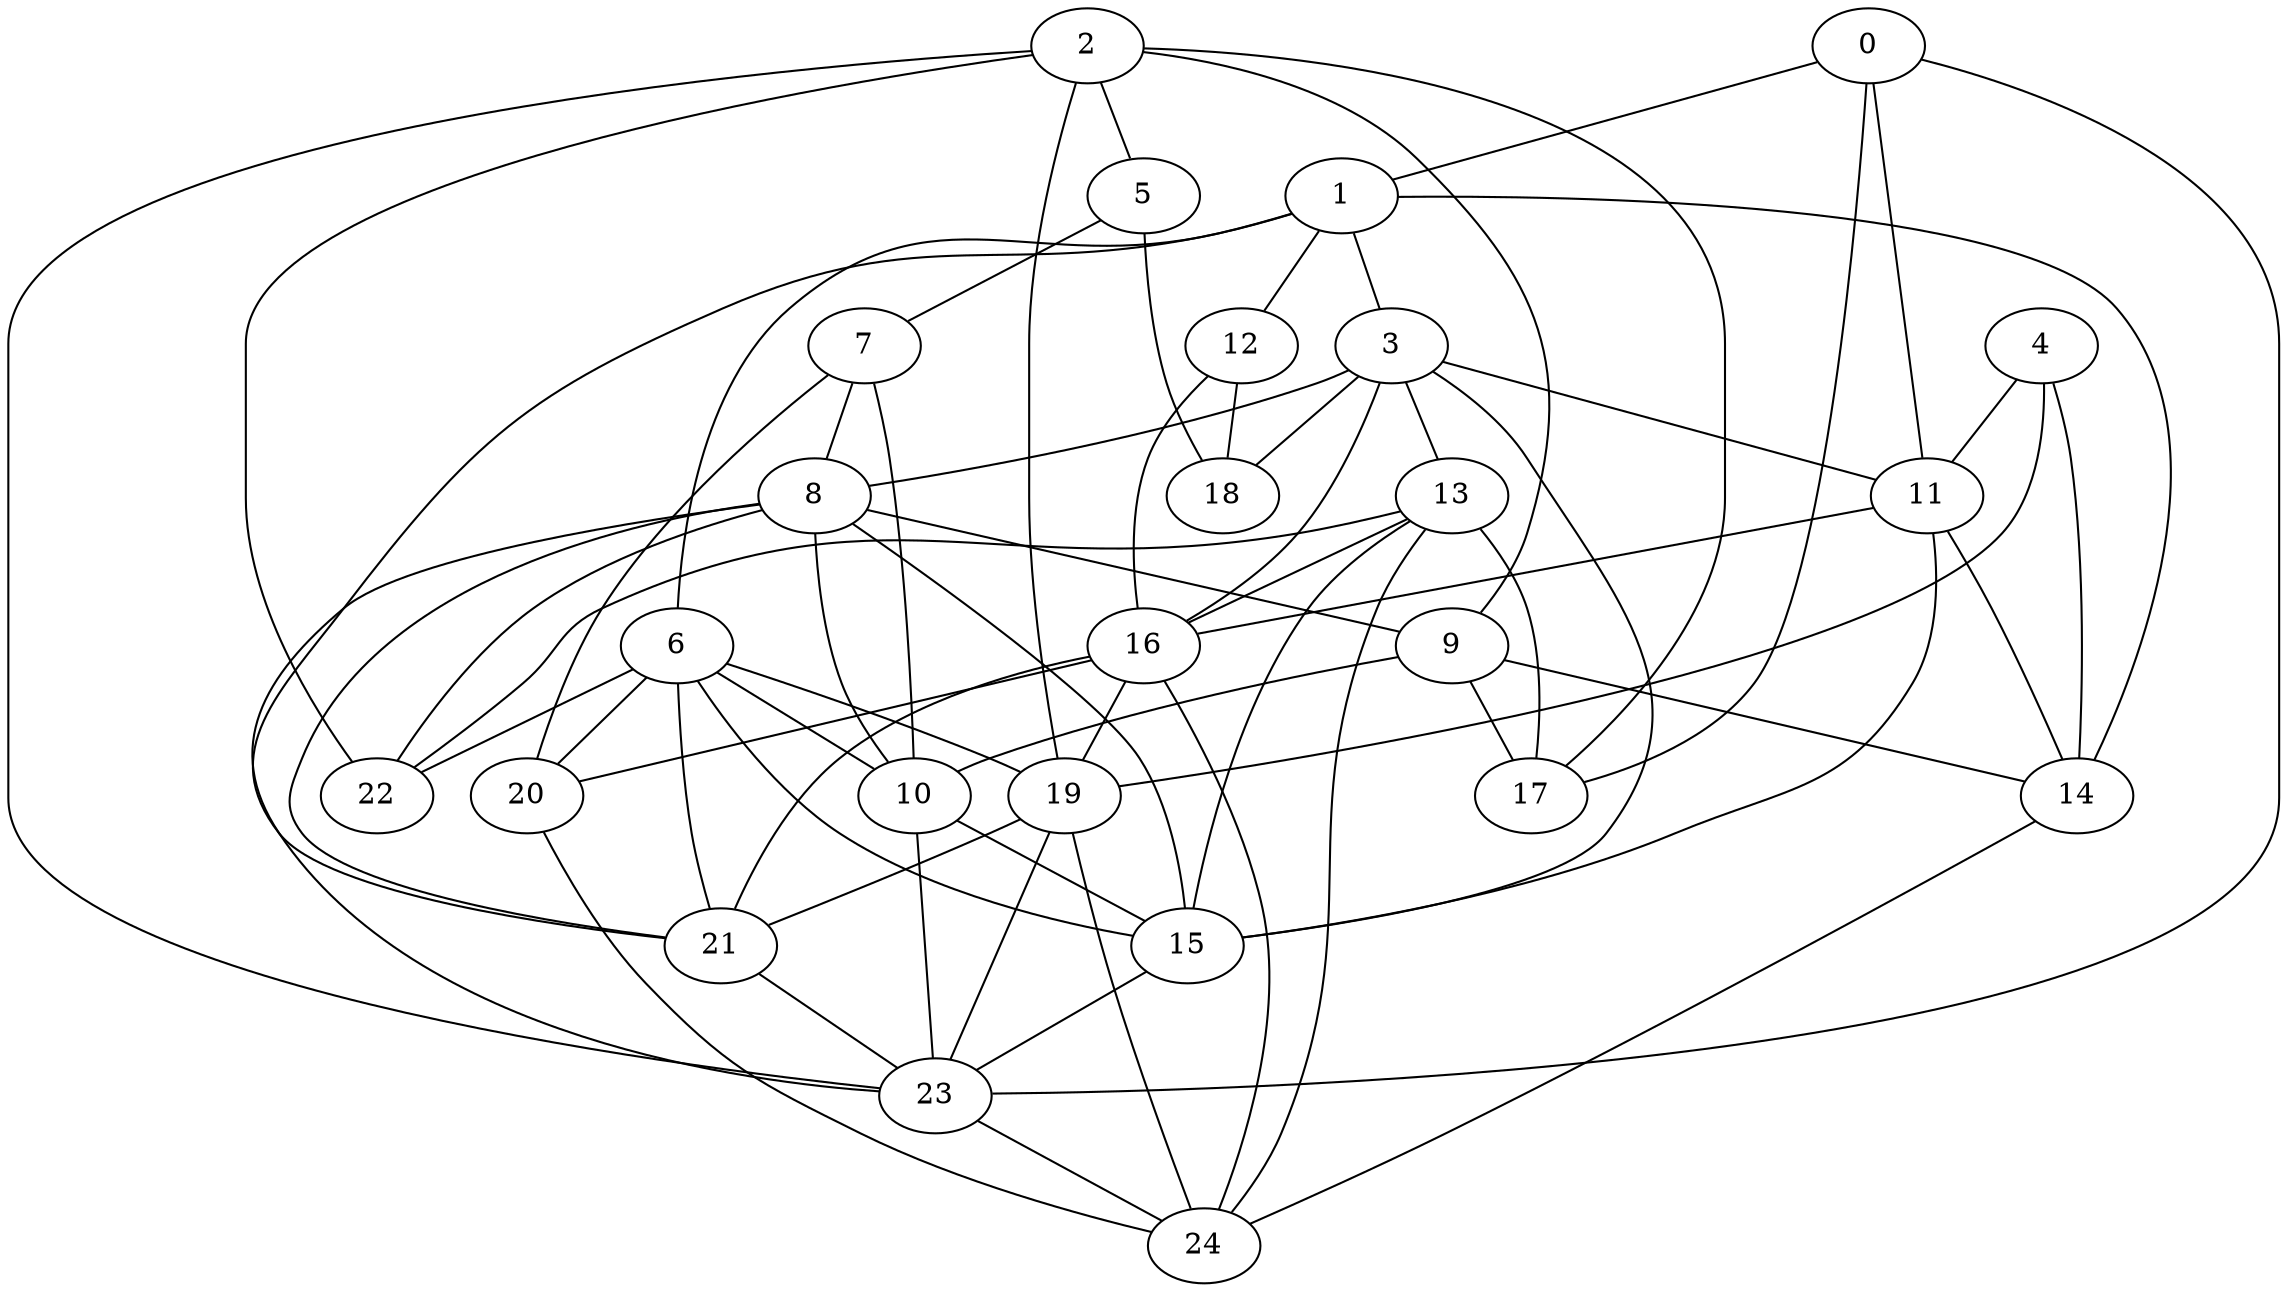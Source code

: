 strict graph "gnp_random_graph(25,0.25)" {
0;
1;
2;
3;
4;
5;
6;
7;
8;
9;
10;
11;
12;
13;
14;
15;
16;
17;
18;
19;
20;
21;
22;
23;
24;
0 -- 23  [is_available=True, prob="0.00275548140279"];
0 -- 1  [is_available=True, prob="0.876832010616"];
0 -- 11  [is_available=True, prob="0.570828031397"];
0 -- 17  [is_available=True, prob="0.360495765953"];
1 -- 3  [is_available=True, prob="0.342191508022"];
1 -- 6  [is_available=True, prob="1.0"];
1 -- 12  [is_available=True, prob="0.491331024876"];
1 -- 14  [is_available=True, prob="1.0"];
1 -- 21  [is_available=True, prob="1.0"];
2 -- 5  [is_available=True, prob="0.371166844271"];
2 -- 9  [is_available=True, prob="1.0"];
2 -- 17  [is_available=True, prob="1.0"];
2 -- 19  [is_available=True, prob="0.837417926068"];
2 -- 22  [is_available=True, prob="0.403801199219"];
2 -- 23  [is_available=True, prob="0.468928392825"];
3 -- 8  [is_available=True, prob="0.113593008422"];
3 -- 11  [is_available=True, prob="0.569702559402"];
3 -- 13  [is_available=True, prob="0.636141668933"];
3 -- 15  [is_available=True, prob="0.580275602659"];
3 -- 16  [is_available=True, prob="0.626782442557"];
3 -- 18  [is_available=True, prob="0.056350254635"];
4 -- 19  [is_available=True, prob="0.738027366198"];
4 -- 11  [is_available=True, prob="0.676701295608"];
4 -- 14  [is_available=True, prob="0.997446152279"];
5 -- 18  [is_available=True, prob="0.832324038959"];
5 -- 7  [is_available=True, prob="0.251187135149"];
6 -- 10  [is_available=True, prob="0.307664364109"];
6 -- 15  [is_available=True, prob="1.0"];
6 -- 19  [is_available=True, prob="0.862312926649"];
6 -- 20  [is_available=True, prob="0.70306213411"];
6 -- 21  [is_available=True, prob="0.0153808787534"];
6 -- 22  [is_available=True, prob="1.0"];
7 -- 8  [is_available=True, prob="0.572216137546"];
7 -- 10  [is_available=True, prob="0.0876081378718"];
7 -- 20  [is_available=True, prob="0.966868043558"];
8 -- 9  [is_available=True, prob="0.664153053712"];
8 -- 10  [is_available=True, prob="0.813067438882"];
8 -- 15  [is_available=True, prob="1.0"];
8 -- 21  [is_available=True, prob="0.0167572989468"];
8 -- 22  [is_available=True, prob="1.0"];
8 -- 23  [is_available=True, prob="0.632321152948"];
9 -- 17  [is_available=True, prob="0.8005691837"];
9 -- 10  [is_available=True, prob="0.808238699535"];
9 -- 14  [is_available=True, prob="0.157103054164"];
10 -- 15  [is_available=True, prob="0.395928337658"];
10 -- 23  [is_available=True, prob="0.131989403768"];
11 -- 14  [is_available=True, prob="0.0711954752625"];
11 -- 15  [is_available=True, prob="0.664150911052"];
11 -- 16  [is_available=True, prob="0.74808712404"];
12 -- 16  [is_available=True, prob="0.474446261461"];
12 -- 18  [is_available=True, prob="0.598257594568"];
13 -- 15  [is_available=True, prob="1.0"];
13 -- 16  [is_available=True, prob="0.0414088328292"];
13 -- 17  [is_available=True, prob="0.738140239901"];
13 -- 22  [is_available=True, prob="0.329816805613"];
13 -- 24  [is_available=True, prob="0.080601433504"];
14 -- 24  [is_available=True, prob="0.611063667915"];
15 -- 23  [is_available=True, prob="0.589106695568"];
16 -- 19  [is_available=True, prob="0.275855781572"];
16 -- 20  [is_available=True, prob="1.0"];
16 -- 21  [is_available=True, prob="1.0"];
16 -- 24  [is_available=True, prob="1.0"];
19 -- 21  [is_available=True, prob="0.54825815671"];
19 -- 23  [is_available=True, prob="0.477958429839"];
19 -- 24  [is_available=True, prob="0.388868341859"];
20 -- 24  [is_available=True, prob="0.0961429405601"];
21 -- 23  [is_available=True, prob="0.584453027756"];
23 -- 24  [is_available=True, prob="0.847636538602"];
}
